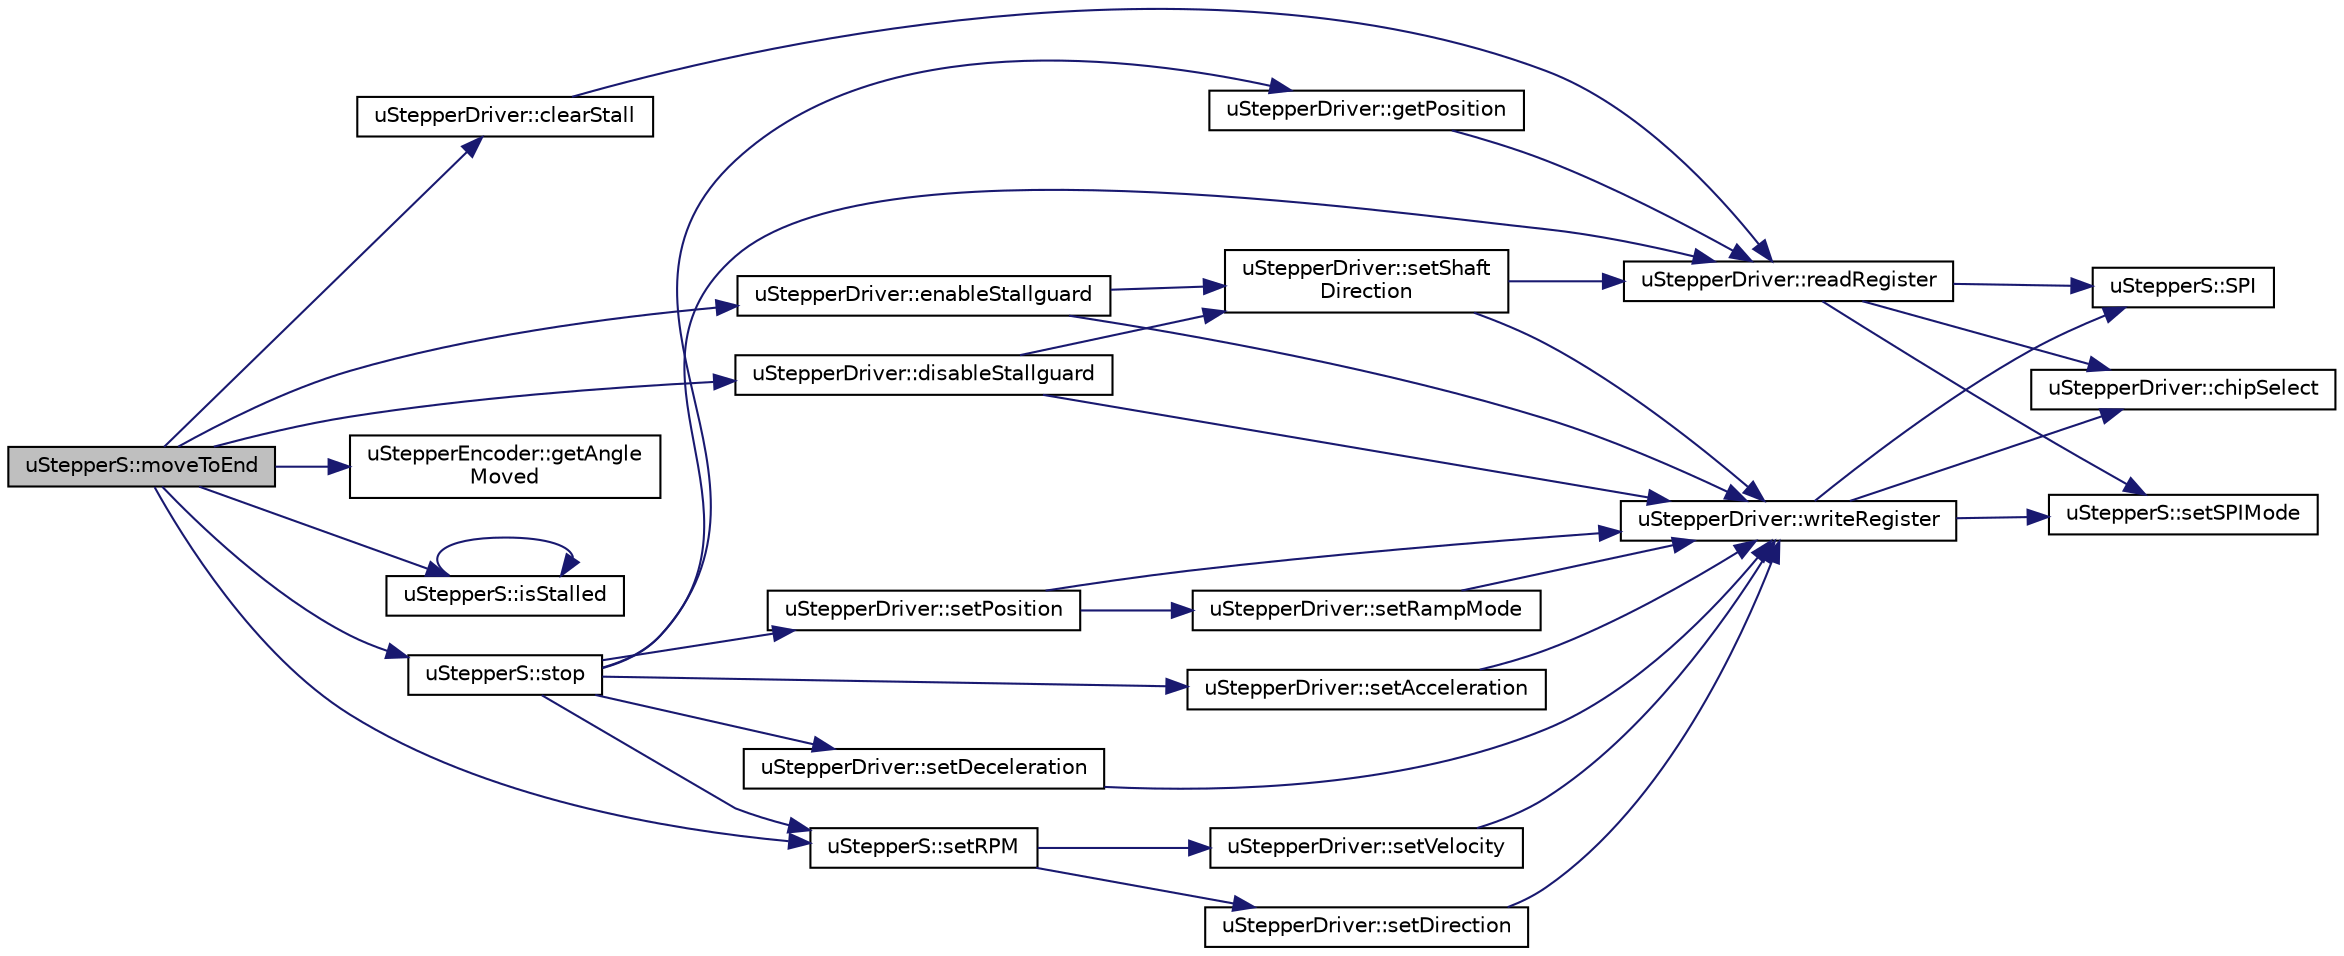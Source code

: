 digraph "uStepperS::moveToEnd"
{
 // LATEX_PDF_SIZE
  edge [fontname="Helvetica",fontsize="10",labelfontname="Helvetica",labelfontsize="10"];
  node [fontname="Helvetica",fontsize="10",shape=record];
  rankdir="LR";
  Node1 [label="uStepperS::moveToEnd",height=0.2,width=0.4,color="black", fillcolor="grey75", style="filled", fontcolor="black",tooltip="Moves the motor to its physical limit, without limit switch."];
  Node1 -> Node2 [color="midnightblue",fontsize="10",style="solid",fontname="Helvetica"];
  Node2 [label="uStepperDriver::clearStall",height=0.2,width=0.4,color="black", fillcolor="white", style="filled",URL="$classuStepperDriver.html#acf01b92a98aed0b576588caecf534ed4",tooltip=" "];
  Node2 -> Node3 [color="midnightblue",fontsize="10",style="solid",fontname="Helvetica"];
  Node3 [label="uStepperDriver::readRegister",height=0.2,width=0.4,color="black", fillcolor="white", style="filled",URL="$classuStepperDriver.html#ac63122b462ec49720be39372be32c994",tooltip="Reads a register from the motor driver."];
  Node3 -> Node4 [color="midnightblue",fontsize="10",style="solid",fontname="Helvetica"];
  Node4 [label="uStepperDriver::chipSelect",height=0.2,width=0.4,color="black", fillcolor="white", style="filled",URL="$classuStepperDriver.html#a2c2fa442620130914896548072a65d8e",tooltip=" "];
  Node3 -> Node5 [color="midnightblue",fontsize="10",style="solid",fontname="Helvetica"];
  Node5 [label="uStepperS::setSPIMode",height=0.2,width=0.4,color="black", fillcolor="white", style="filled",URL="$classuStepperS.html#aa84ce3b0c79dc725a3c4646253b71b60",tooltip=" "];
  Node3 -> Node6 [color="midnightblue",fontsize="10",style="solid",fontname="Helvetica"];
  Node6 [label="uStepperS::SPI",height=0.2,width=0.4,color="black", fillcolor="white", style="filled",URL="$classuStepperS.html#abeb08ab58e0d25de9f6e2efc74403585",tooltip=" "];
  Node1 -> Node7 [color="midnightblue",fontsize="10",style="solid",fontname="Helvetica"];
  Node7 [label="uStepperDriver::disableStallguard",height=0.2,width=0.4,color="black", fillcolor="white", style="filled",URL="$classuStepperDriver.html#a5ae3986e69fcd2488d9649bf2ae16e69",tooltip=" "];
  Node7 -> Node8 [color="midnightblue",fontsize="10",style="solid",fontname="Helvetica"];
  Node8 [label="uStepperDriver::setShaft\lDirection",height=0.2,width=0.4,color="black", fillcolor="white", style="filled",URL="$classuStepperDriver.html#a9182900a27f84224e9428022e4cd2e12",tooltip="Set motor driver direction."];
  Node8 -> Node3 [color="midnightblue",fontsize="10",style="solid",fontname="Helvetica"];
  Node8 -> Node9 [color="midnightblue",fontsize="10",style="solid",fontname="Helvetica"];
  Node9 [label="uStepperDriver::writeRegister",height=0.2,width=0.4,color="black", fillcolor="white", style="filled",URL="$classuStepperDriver.html#a9df53360451da6c1b7291ae2ffd12819",tooltip="Write a register of the motor driver."];
  Node9 -> Node4 [color="midnightblue",fontsize="10",style="solid",fontname="Helvetica"];
  Node9 -> Node5 [color="midnightblue",fontsize="10",style="solid",fontname="Helvetica"];
  Node9 -> Node6 [color="midnightblue",fontsize="10",style="solid",fontname="Helvetica"];
  Node7 -> Node9 [color="midnightblue",fontsize="10",style="solid",fontname="Helvetica"];
  Node1 -> Node10 [color="midnightblue",fontsize="10",style="solid",fontname="Helvetica"];
  Node10 [label="uStepperDriver::enableStallguard",height=0.2,width=0.4,color="black", fillcolor="white", style="filled",URL="$classuStepperDriver.html#ac606ead1b8240894e570561f8872f75a",tooltip=" "];
  Node10 -> Node8 [color="midnightblue",fontsize="10",style="solid",fontname="Helvetica"];
  Node10 -> Node9 [color="midnightblue",fontsize="10",style="solid",fontname="Helvetica"];
  Node1 -> Node11 [color="midnightblue",fontsize="10",style="solid",fontname="Helvetica"];
  Node11 [label="uStepperEncoder::getAngle\lMoved",height=0.2,width=0.4,color="black", fillcolor="white", style="filled",URL="$classuStepperEncoder.html#a2eceb2b57d672fce865b4bd778ba06c5",tooltip="Returns the angle moved from reference position in degrees."];
  Node1 -> Node12 [color="midnightblue",fontsize="10",style="solid",fontname="Helvetica"];
  Node12 [label="uStepperS::isStalled",height=0.2,width=0.4,color="black", fillcolor="white", style="filled",URL="$classuStepperS.html#a426114009e73a6042401c2a1fd2485b8",tooltip="This method returns a bool variable indicating wether the motor is stalled or not...."];
  Node12 -> Node12 [color="midnightblue",fontsize="10",style="solid",fontname="Helvetica"];
  Node1 -> Node13 [color="midnightblue",fontsize="10",style="solid",fontname="Helvetica"];
  Node13 [label="uStepperS::setRPM",height=0.2,width=0.4,color="black", fillcolor="white", style="filled",URL="$classuStepperS.html#a5b754b633f5938b43f0b4db9f75c8874",tooltip="Set the velocity in rpm."];
  Node13 -> Node14 [color="midnightblue",fontsize="10",style="solid",fontname="Helvetica"];
  Node14 [label="uStepperDriver::setDirection",height=0.2,width=0.4,color="black", fillcolor="white", style="filled",URL="$classuStepperDriver.html#a204ff5c6565b158f9d1c24672d2ef09d",tooltip=" "];
  Node14 -> Node9 [color="midnightblue",fontsize="10",style="solid",fontname="Helvetica"];
  Node13 -> Node15 [color="midnightblue",fontsize="10",style="solid",fontname="Helvetica"];
  Node15 [label="uStepperDriver::setVelocity",height=0.2,width=0.4,color="black", fillcolor="white", style="filled",URL="$classuStepperDriver.html#ace949223744d3ecb544ddb879a1146d6",tooltip="Set motor velocity."];
  Node15 -> Node9 [color="midnightblue",fontsize="10",style="solid",fontname="Helvetica"];
  Node1 -> Node16 [color="midnightblue",fontsize="10",style="solid",fontname="Helvetica"];
  Node16 [label="uStepperS::stop",height=0.2,width=0.4,color="black", fillcolor="white", style="filled",URL="$classuStepperS.html#a046dba8bef7d033809158bf0dd69a6fd",tooltip="Stop the motor."];
  Node16 -> Node17 [color="midnightblue",fontsize="10",style="solid",fontname="Helvetica"];
  Node17 [label="uStepperDriver::getPosition",height=0.2,width=0.4,color="black", fillcolor="white", style="filled",URL="$classuStepperDriver.html#a59dd1795c65fba7767cf61c18e87024e",tooltip="Returns the current position of the motor driver."];
  Node17 -> Node3 [color="midnightblue",fontsize="10",style="solid",fontname="Helvetica"];
  Node16 -> Node3 [color="midnightblue",fontsize="10",style="solid",fontname="Helvetica"];
  Node16 -> Node18 [color="midnightblue",fontsize="10",style="solid",fontname="Helvetica"];
  Node18 [label="uStepperDriver::setAcceleration",height=0.2,width=0.4,color="black", fillcolor="white", style="filled",URL="$classuStepperDriver.html#a1668657b55a0839ced16aa728f90bc7f",tooltip="Set motor acceleration."];
  Node18 -> Node9 [color="midnightblue",fontsize="10",style="solid",fontname="Helvetica"];
  Node16 -> Node19 [color="midnightblue",fontsize="10",style="solid",fontname="Helvetica"];
  Node19 [label="uStepperDriver::setDeceleration",height=0.2,width=0.4,color="black", fillcolor="white", style="filled",URL="$classuStepperDriver.html#a40f48b1a99218b3a648deb56286e678c",tooltip="Set motor deceleration."];
  Node19 -> Node9 [color="midnightblue",fontsize="10",style="solid",fontname="Helvetica"];
  Node16 -> Node20 [color="midnightblue",fontsize="10",style="solid",fontname="Helvetica"];
  Node20 [label="uStepperDriver::setPosition",height=0.2,width=0.4,color="black", fillcolor="white", style="filled",URL="$classuStepperDriver.html#af8c6752ef8ca1516154ef8186f1494ac",tooltip="Set the motor position."];
  Node20 -> Node21 [color="midnightblue",fontsize="10",style="solid",fontname="Helvetica"];
  Node21 [label="uStepperDriver::setRampMode",height=0.2,width=0.4,color="black", fillcolor="white", style="filled",URL="$classuStepperDriver.html#af2ce24dc7a9602cd1dee585ecdee567c",tooltip="Set motor driver to position mode or velocity mode."];
  Node21 -> Node9 [color="midnightblue",fontsize="10",style="solid",fontname="Helvetica"];
  Node20 -> Node9 [color="midnightblue",fontsize="10",style="solid",fontname="Helvetica"];
  Node16 -> Node13 [color="midnightblue",fontsize="10",style="solid",fontname="Helvetica"];
}
